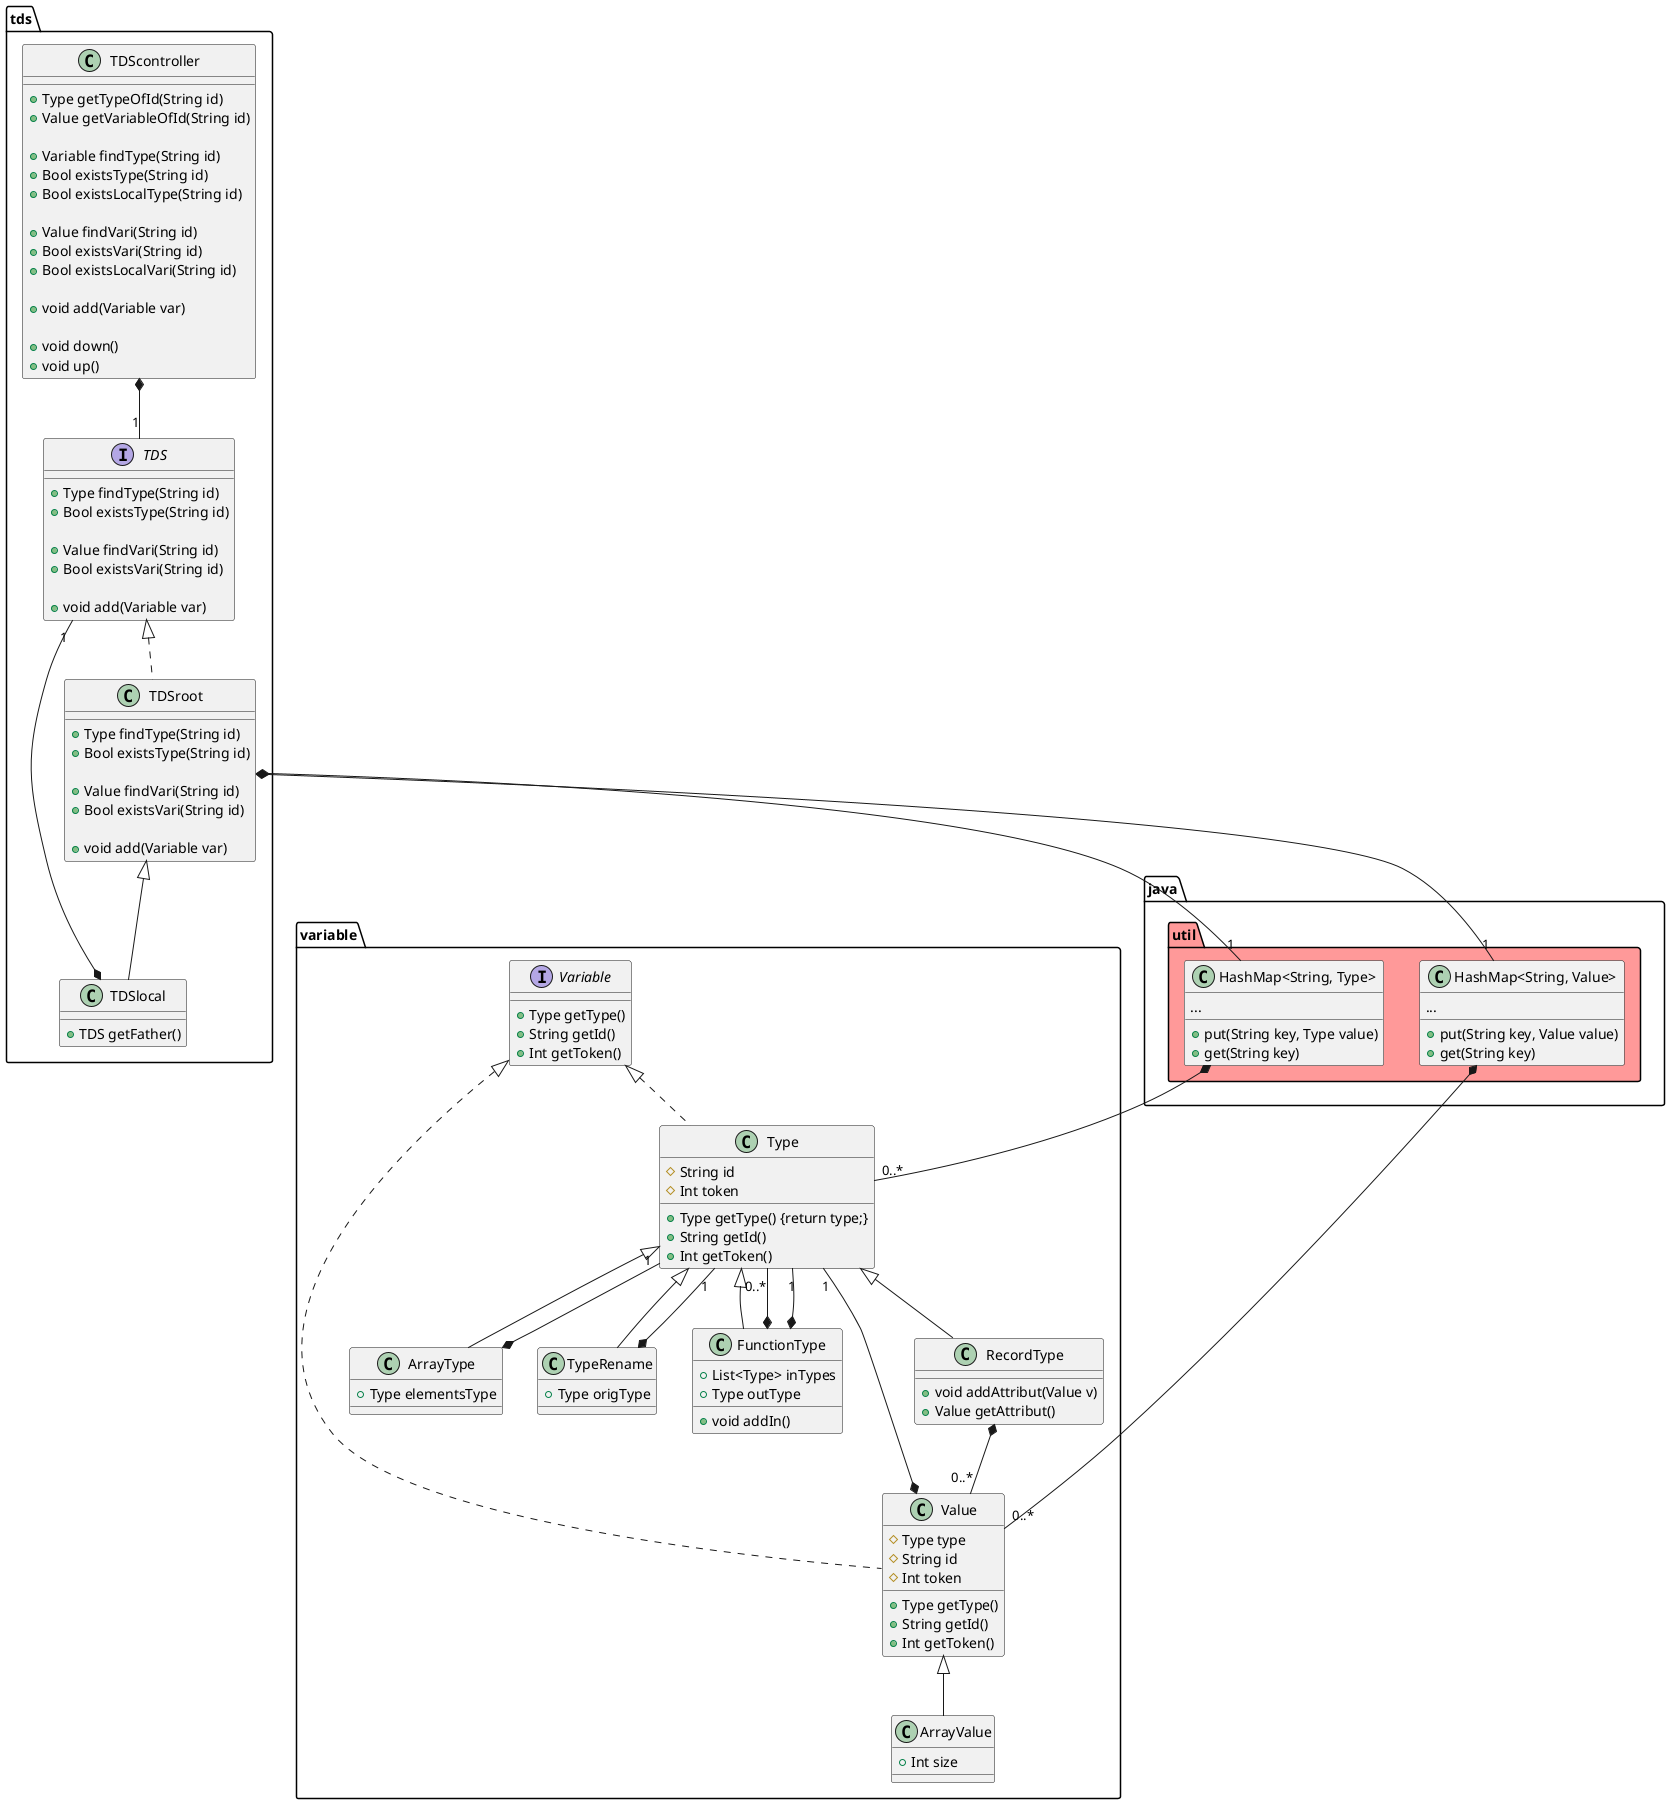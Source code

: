 @startuml

package tds {

  class TDScontroller {
    +Type getTypeOfId(String id)
    +Value getVariableOfId(String id)

    +Variable findType(String id)
    +Bool existsType(String id)
    +Bool existsLocalType(String id)

    +Value findVari(String id)
    +Bool existsVari(String id)
    +Bool existsLocalVari(String id)

    +void add(Variable var)

    +void down()
    +void up()
  }

  interface TDS {
    +Type findType(String id)
    +Bool existsType(String id)

    +Value findVari(String id)
    +Bool existsVari(String id)

    +void add(Variable var)
  }

  class TDSroot implements TDS {
    +Type findType(String id)
    +Bool existsType(String id)

    +Value findVari(String id)
    +Bool existsVari(String id)
    
    +void add(Variable var)
  }

  class TDSlocal extends TDSroot {
    +TDS getFather()
  }
}

package variable {

  Interface Variable {
    +Type getType()
    +String getId()
    +Int getToken()
  }

  class Type implements Variable {
    #String id
    #Int token

    +Type getType() {return type;}
    +String getId()
    +Int getToken()
  }

  class RecordType extends Type {
    +void addAttribut(Value v)
    +Value getAttribut()
  }

  class ArrayType extends Type {
    +Type elementsType
  }

  class TypeRename extends Type {
    +Type origType
  }

  class FunctionType extends Type {
    +List<Type> inTypes
    +Type outType
    +void addIn()
  }

  class Value implements Variable {
    #Type type
    #String id
    #Int token

    +Type getType()
    +String getId()
    +Int getToken()
  }

  class ArrayValue extends Value {
    +Int size
  }
}

package java.util #ff9999 {
  class "HashMap<String, Type>" {
    ...
    +put(String key, Type value)
    +get(String key)
  }
  class "HashMap<String, Value>" {
    ...
    +put(String key, Value value)
    +get(String key)
  }
}

TDScontroller *--"1" TDS
TDSlocal *--"1" TDS
TDSroot *--"1" "HashMap<String, Type>"
TDSroot *--"1" "HashMap<String, Value>"
"HashMap<String, Type>" *--"0..*" Type
"HashMap<String, Value>" *--"0..*" Value
Value *--"1" Type
RecordType *--"0..*" Value
ArrayType *--"1" Type
TypeRename *--"1" Type
FunctionType *--"0..*" Type
FunctionType *--"1" Type
@enduml